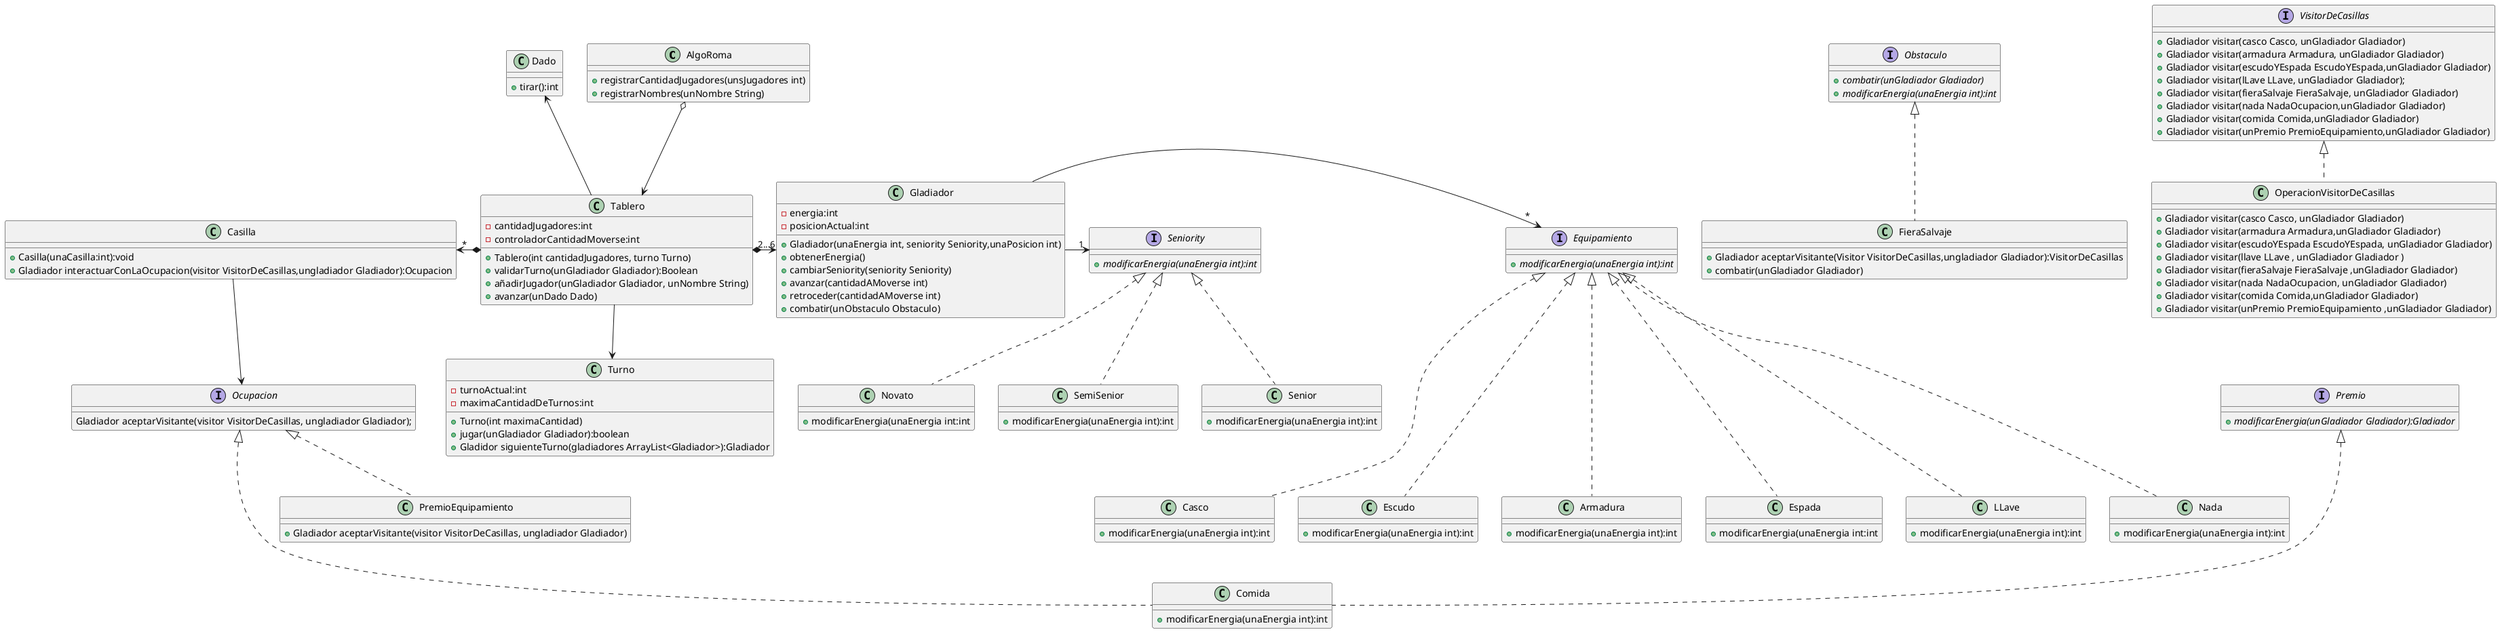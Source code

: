 @startuml


class   AlgoRoma{
    +registrarCantidadJugadores(unsJugadores int)
    +registrarNombres(unNombre String)
}


class Gladiador{
    -energia:int
    -posicionActual:int
    +Gladiador(unaEnergia int, seniority Seniority,unaPosicion int)
    +obtenerEnergia()
    +cambiarSeniority(seniority Seniority)
    +avanzar(cantidadAMoverse int)
    +retroceder(cantidadAMoverse int)
    +combatir(unObstaculo Obstaculo)
}


class Tablero{
    -cantidadJugadores:int
    -controladorCantidadMoverse:int
    +Tablero(int cantidadJugadores, turno Turno)
    +validarTurno(unGladiador Gladiador):Boolean
    +añadirJugador(unGladiador Gladiador, unNombre String)
    +avanzar(unDado Dado)
}


class Dado{
    +tirar():int
}

interface Premio{
    +{abstract}modificarEnergia(unGladiador Gladiador):Gladiador
}


interface  Obstaculo{
    +{abstract}combatir(unGladiador Gladiador)
    +{abstract}modificarEnergia(unaEnergia int):int
}

class FieraSalvaje{
    +Gladiador aceptarVisitante(Visitor VisitorDeCasillas,ungladiador Gladiador):VisitorDeCasillas
    +combatir(unGladiador Gladiador)
}

class PremioEquipamiento{
      +Gladiador aceptarVisitante(visitor VisitorDeCasillas, ungladiador Gladiador)
      }



interface  Seniority{

    +{abstract}modificarEnergia(unaEnergia int):int

}
class Novato{
    +modificarEnergia(unaEnergia int:int
}
class SemiSenior{
    +modificarEnergia(unaEnergia int):int
}
class Senior{
    +modificarEnergia(unaEnergia int):int
}


interface Equipamiento{
    +{abstract}modificarEnergia(unaEnergia int):int
}
class Casco{
    +modificarEnergia(unaEnergia int):int
}
class Escudo{
    +modificarEnergia(unaEnergia int):int
}
class Armadura{
    +modificarEnergia(unaEnergia int):int
}
class Espada{
    +modificarEnergia(unaEnergia int:int
}
class LLave{
    +modificarEnergia(unaEnergia int):int
}
class Nada{
    +modificarEnergia(unaEnergia int):int
}

class Comida{
    +modificarEnergia(unaEnergia int):int
}

interface Ocupacion{
    Gladiador aceptarVisitante(visitor VisitorDeCasillas, ungladiador Gladiador);
}

class Casilla{
    +Casilla(unaCasilla:int):void
    +Gladiador interactuarConLaOcupacion(visitor VisitorDeCasillas,ungladiador Gladiador):Ocupacion
}

interface VisitorDeCasillas{
    +Gladiador visitar(casco Casco, unGladiador Gladiador)
    +Gladiador visitar(armadura Armadura, unGladiador Gladiador)
    +Gladiador visitar(escudoYEspada EscudoYEspada,unGladiador Gladiador)
    +Gladiador visitar(lLave LLave, unGladiador Gladiador);
    +Gladiador visitar(fieraSalvaje FieraSalvaje, unGladiador Gladiador)
    +Gladiador visitar(nada NadaOcupacion,unGladiador Gladiador)
    +Gladiador visitar(comida Comida,unGladiador Gladiador)
    +Gladiador visitar(unPremio PremioEquipamiento,unGladiador Gladiador)
}


class OperacionVisitorDeCasillas{
    +Gladiador visitar(casco Casco, unGladiador Gladiador)
    +Gladiador visitar(armadura Armadura,unGladiador Gladiador)
    +Gladiador visitar(escudoYEspada EscudoYEspada, unGladiador Gladiador)
    +Gladiador visitar(llave LLave , unGladiador Gladiador )
    +Gladiador visitar(fieraSalvaje FieraSalvaje ,unGladiador Gladiador)
    +Gladiador visitar(nada NadaOcupacion, unGladiador Gladiador)
    +Gladiador visitar(comida Comida,unGladiador Gladiador)
    +Gladiador visitar(unPremio PremioEquipamiento ,unGladiador Gladiador)
}

class Turno {
    -turnoActual:int
    -maximaCantidadDeTurnos:int
    +Turno(int maximaCantidad)
    +jugar(unGladiador Gladiador):boolean
    +Gladidor siguienteTurno(gladiadores ArrayList<Gladiador>):Gladiador
    }


Tablero *-left->"*"Casilla
Tablero *-right->"2...6 "Gladiador
AlgoRoma o--> Tablero
Tablero -up-> Dado
Tablero --> Turno

Casilla --> Ocupacion
Premio <|... Comida
Ocupacion <|... Comida

Equipamiento <|...Casco
Equipamiento <|... Escudo
Equipamiento <|... Armadura
Equipamiento <|... Espada
Equipamiento <|... LLave
Equipamiento <|... Nada
Ocupacion<|.. PremioEquipamiento

Obstaculo <|.. FieraSalvaje


Seniority <|.. Novato
Seniority <|.. SemiSenior
Seniority <|.. Senior

Gladiador -> "*"Equipamiento
Gladiador -> "1"Seniority

VisitorDeCasillas<|.. OperacionVisitorDeCasillas

@enduml